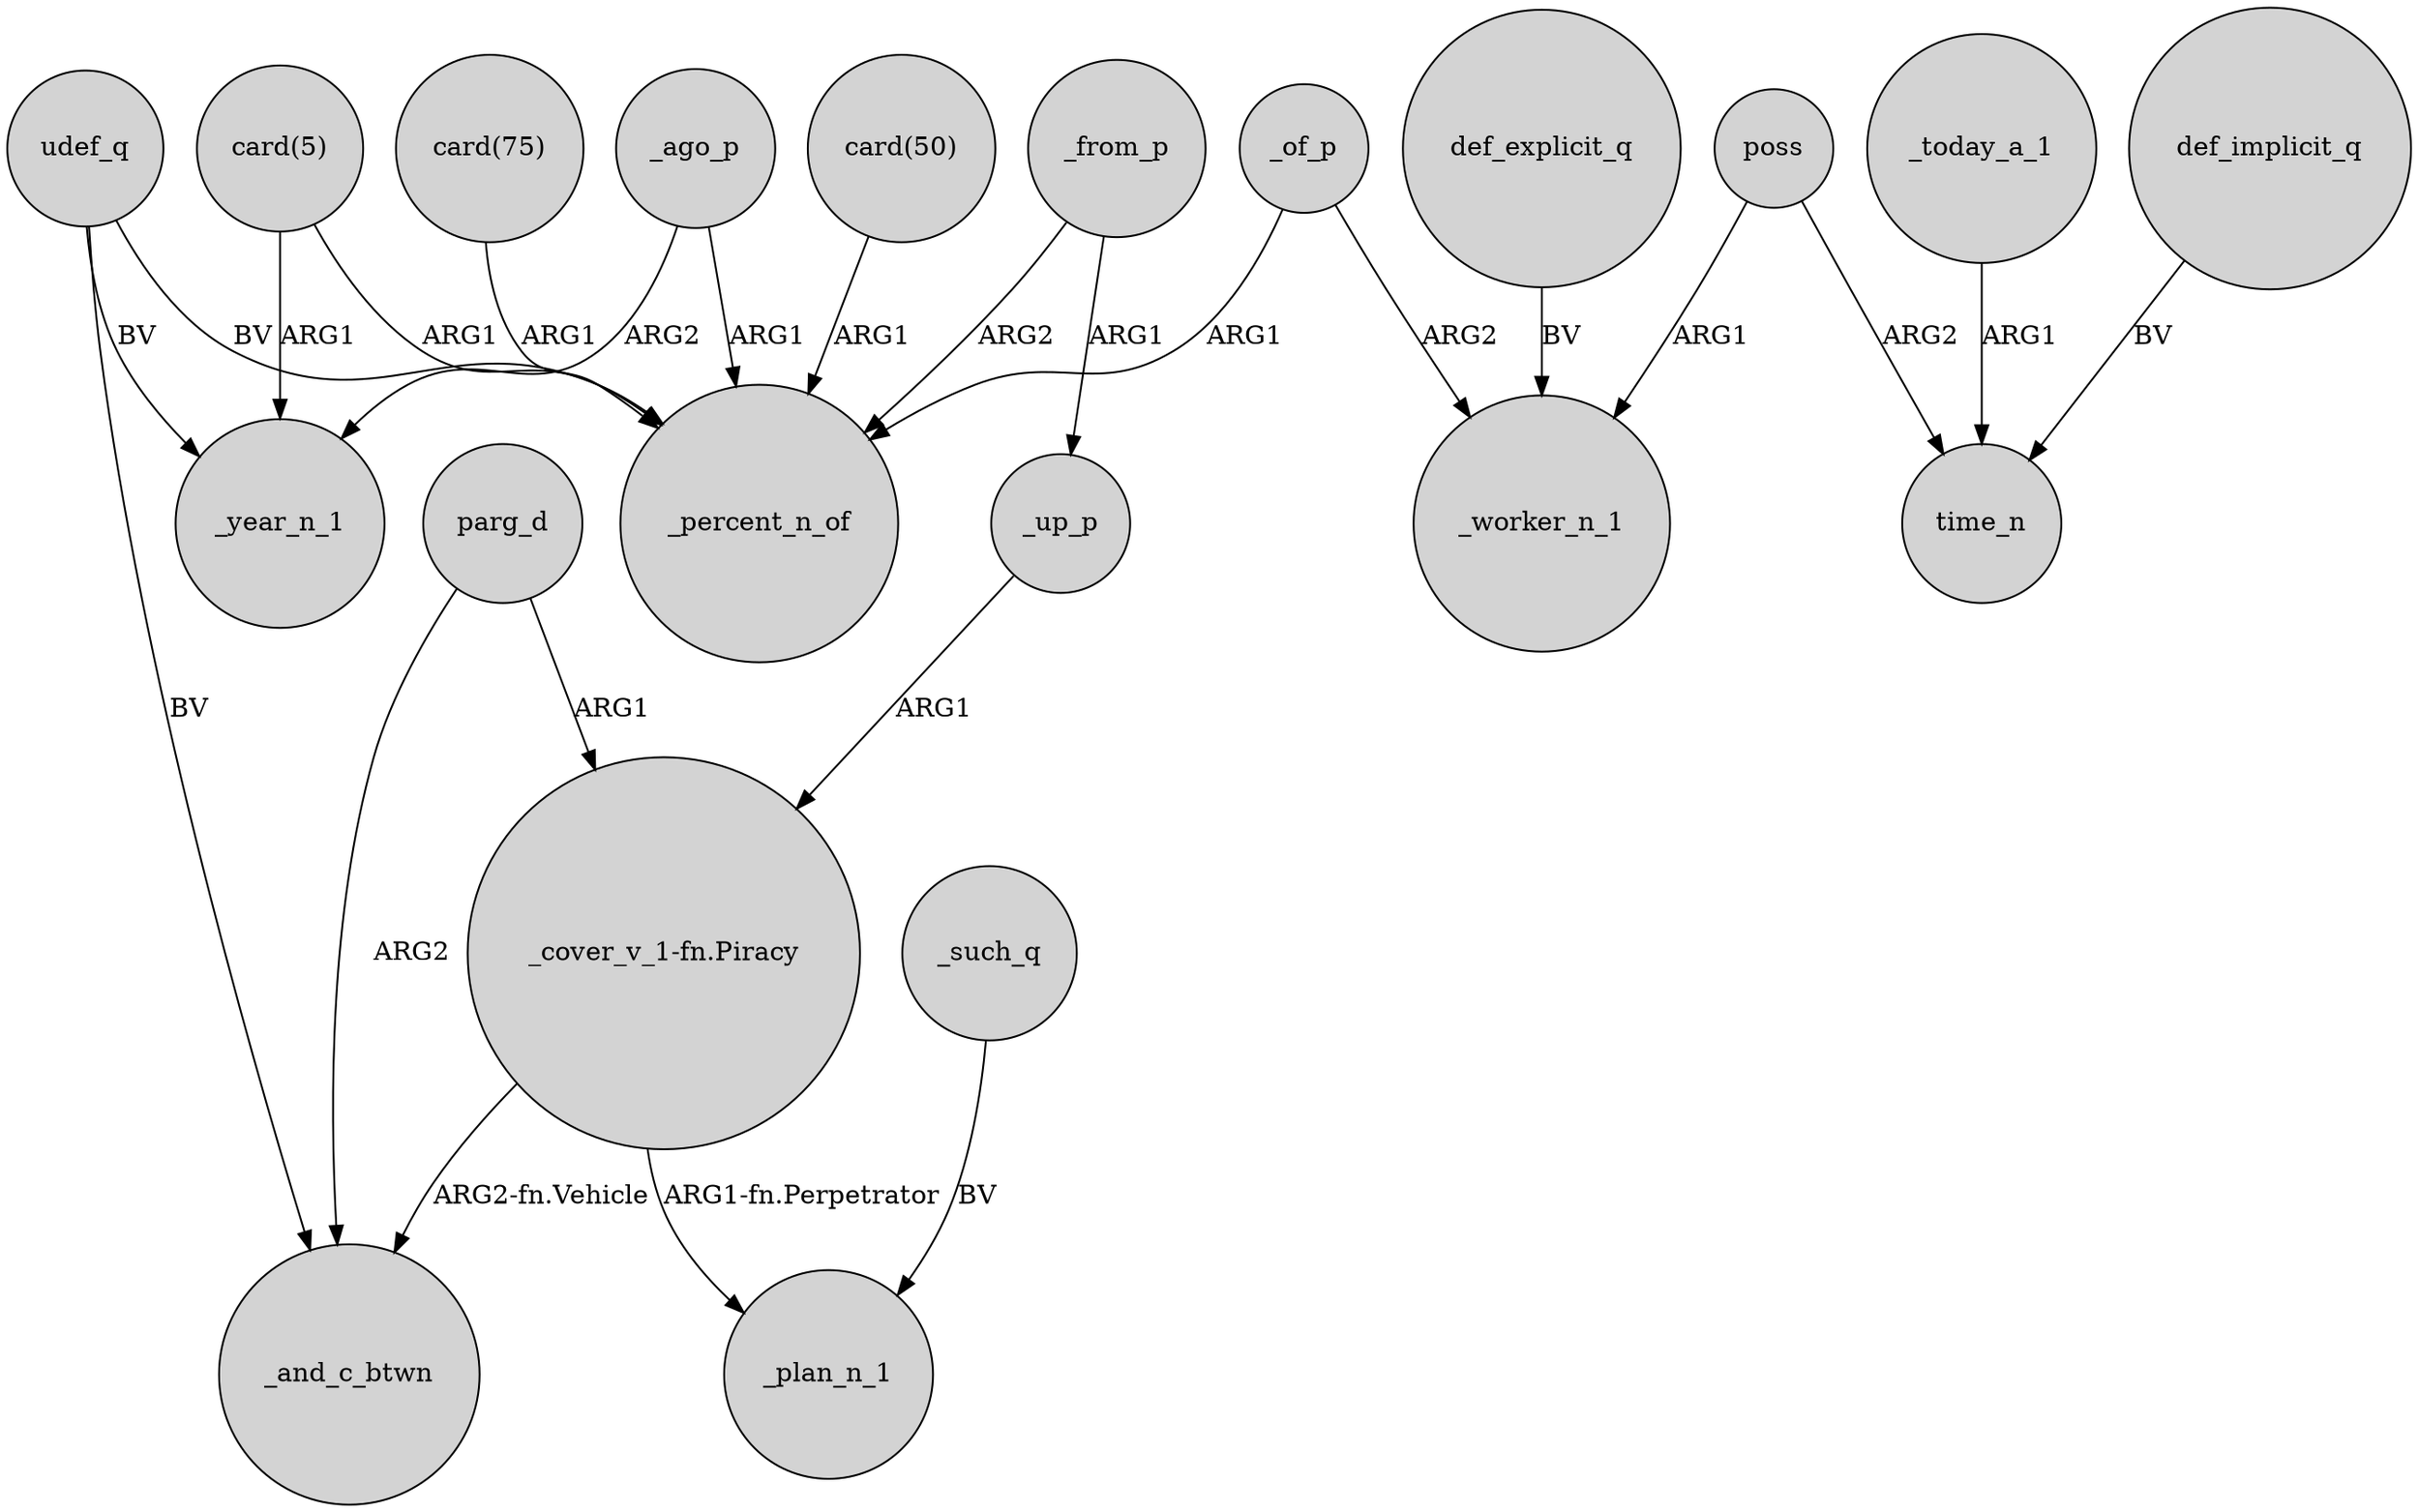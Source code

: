 digraph {
	node [shape=circle style=filled]
	_ago_p -> _percent_n_of [label=ARG1]
	_such_q -> _plan_n_1 [label=BV]
	udef_q -> _and_c_btwn [label=BV]
	poss -> _worker_n_1 [label=ARG1]
	_of_p -> _worker_n_1 [label=ARG2]
	parg_d -> "_cover_v_1-fn.Piracy" [label=ARG1]
	_of_p -> _percent_n_of [label=ARG1]
	def_explicit_q -> _worker_n_1 [label=BV]
	udef_q -> _percent_n_of [label=BV]
	_up_p -> "_cover_v_1-fn.Piracy" [label=ARG1]
	"card(5)" -> _percent_n_of [label=ARG1]
	"card(75)" -> _percent_n_of [label=ARG1]
	parg_d -> _and_c_btwn [label=ARG2]
	_from_p -> _percent_n_of [label=ARG2]
	"card(50)" -> _percent_n_of [label=ARG1]
	_ago_p -> _year_n_1 [label=ARG2]
	"card(5)" -> _year_n_1 [label=ARG1]
	_today_a_1 -> time_n [label=ARG1]
	poss -> time_n [label=ARG2]
	udef_q -> _year_n_1 [label=BV]
	"_cover_v_1-fn.Piracy" -> _plan_n_1 [label="ARG1-fn.Perpetrator"]
	_from_p -> _up_p [label=ARG1]
	"_cover_v_1-fn.Piracy" -> _and_c_btwn [label="ARG2-fn.Vehicle"]
	def_implicit_q -> time_n [label=BV]
}

